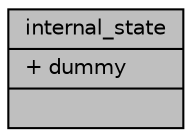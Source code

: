 digraph "internal_state"
{
  edge [fontname="Helvetica",fontsize="10",labelfontname="Helvetica",labelfontsize="10"];
  node [fontname="Helvetica",fontsize="10",shape=record];
  Node1 [label="{internal_state\n|+ dummy\l|}",height=0.2,width=0.4,color="black", fillcolor="grey75", style="filled", fontcolor="black"];
}
